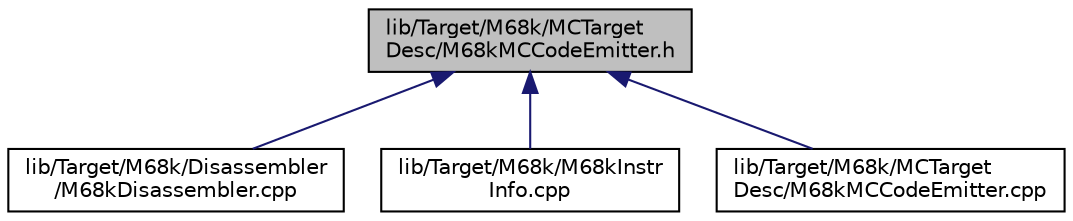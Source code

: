 digraph "lib/Target/M68k/MCTargetDesc/M68kMCCodeEmitter.h"
{
 // LATEX_PDF_SIZE
  bgcolor="transparent";
  edge [fontname="Helvetica",fontsize="10",labelfontname="Helvetica",labelfontsize="10"];
  node [fontname="Helvetica",fontsize="10",shape=record];
  Node1 [label="lib/Target/M68k/MCTarget\lDesc/M68kMCCodeEmitter.h",height=0.2,width=0.4,color="black", fillcolor="grey75", style="filled", fontcolor="black",tooltip=" "];
  Node1 -> Node2 [dir="back",color="midnightblue",fontsize="10",style="solid",fontname="Helvetica"];
  Node2 [label="lib/Target/M68k/Disassembler\l/M68kDisassembler.cpp",height=0.2,width=0.4,color="black",URL="$M68kDisassembler_8cpp.html",tooltip=" "];
  Node1 -> Node3 [dir="back",color="midnightblue",fontsize="10",style="solid",fontname="Helvetica"];
  Node3 [label="lib/Target/M68k/M68kInstr\lInfo.cpp",height=0.2,width=0.4,color="black",URL="$M68kInstrInfo_8cpp.html",tooltip=" "];
  Node1 -> Node4 [dir="back",color="midnightblue",fontsize="10",style="solid",fontname="Helvetica"];
  Node4 [label="lib/Target/M68k/MCTarget\lDesc/M68kMCCodeEmitter.cpp",height=0.2,width=0.4,color="black",URL="$M68kMCCodeEmitter_8cpp.html",tooltip=" "];
}
